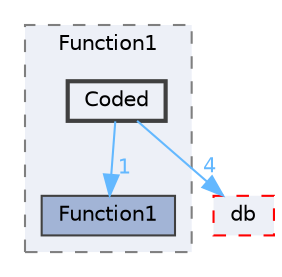 digraph "src/OpenFOAM/primitives/functions/Function1/Coded"
{
 // LATEX_PDF_SIZE
  bgcolor="transparent";
  edge [fontname=Helvetica,fontsize=10,labelfontname=Helvetica,labelfontsize=10];
  node [fontname=Helvetica,fontsize=10,shape=box,height=0.2,width=0.4];
  compound=true
  subgraph clusterdir_bf4f273fcff898a8e57532425217d669 {
    graph [ bgcolor="#edf0f7", pencolor="grey50", label="Function1", fontname=Helvetica,fontsize=10 style="filled,dashed", URL="dir_bf4f273fcff898a8e57532425217d669.html",tooltip=""]
  dir_c0adf992fe16fe46b123b20bd86c3f11 [label="Function1", fillcolor="#a2b4d6", color="grey25", style="filled", URL="dir_c0adf992fe16fe46b123b20bd86c3f11.html",tooltip=""];
  dir_3b5abcaf57174b9037239157c60d4fe2 [label="Coded", fillcolor="#edf0f7", color="grey25", style="filled,bold", URL="dir_3b5abcaf57174b9037239157c60d4fe2.html",tooltip=""];
  }
  dir_63c634f7a7cfd679ac26c67fb30fc32f [label="db", fillcolor="#edf0f7", color="red", style="filled,dashed", URL="dir_63c634f7a7cfd679ac26c67fb30fc32f.html",tooltip=""];
  dir_3b5abcaf57174b9037239157c60d4fe2->dir_63c634f7a7cfd679ac26c67fb30fc32f [headlabel="4", labeldistance=1.5 headhref="dir_000521_000817.html" href="dir_000521_000817.html" color="steelblue1" fontcolor="steelblue1"];
  dir_3b5abcaf57174b9037239157c60d4fe2->dir_c0adf992fe16fe46b123b20bd86c3f11 [headlabel="1", labeldistance=1.5 headhref="dir_000521_001508.html" href="dir_000521_001508.html" color="steelblue1" fontcolor="steelblue1"];
}
